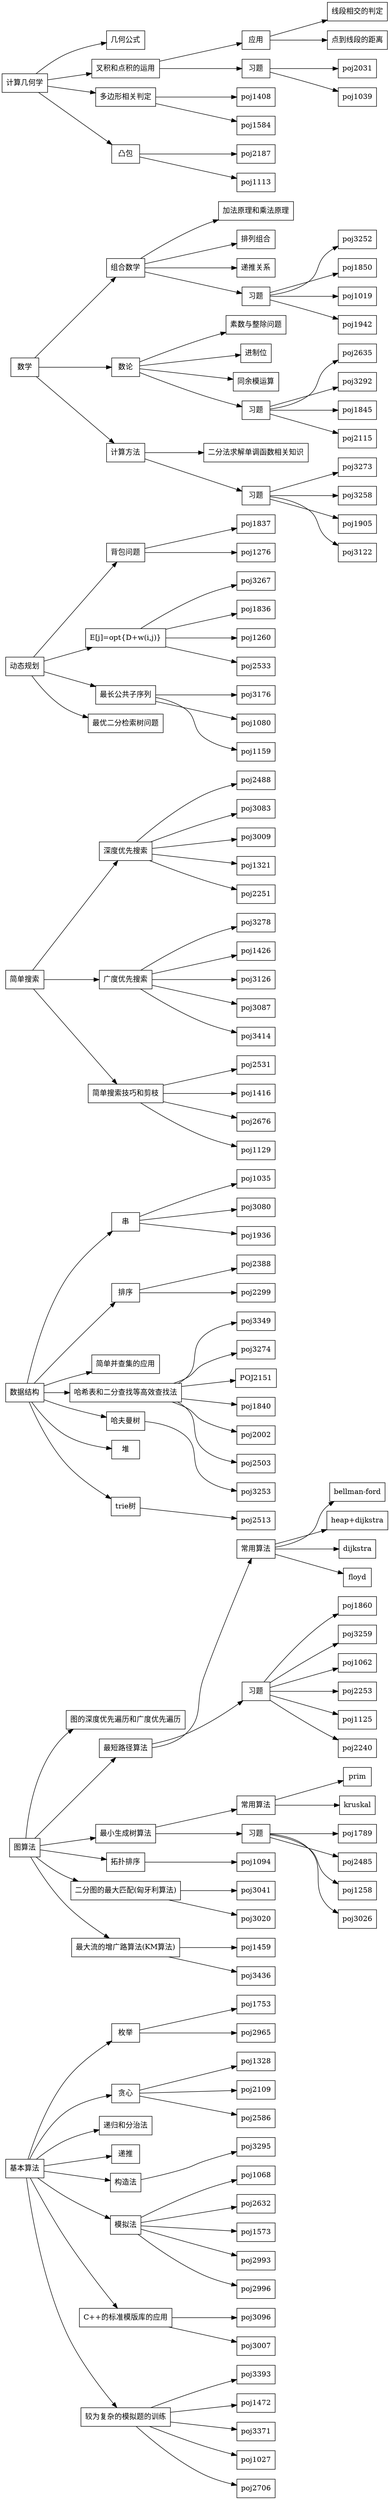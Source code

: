 digraph algorithm {
    node[shape=record]
    rankdir=LR

    subgraph junior { // 校赛及省赛水题难度
        basic[label="基本算法"];
        enumeration[label="枚举"];
        enumeration -> poj1753;
        enumeration -> poj2965;
        greedy[label="贪心"];
        greedy -> poj1328;
        greedy -> poj2109;
        greedy -> poj2586;
        dac[label="递归和分治法"];
        recursion[label="递推"];
        structuring_method[label="构造法"];
        structuring_method -> poj3295;
        simulation[label="模拟法"];
        simulation -> poj1068;
        simulation -> poj2632;
        simulation -> poj1573;
        simulation -> poj2993;
        simulation -> poj2996;

        basic -> enumeration;
        basic -> greedy;
        basic -> dac;
        basic -> recursion;
        basic -> structuring_method;
        basic -> simulation;


        graph_algorithm[label="图算法"];
        dfs_and_bfs[label="图的深度优先遍历和广度优先遍历"];
        shortest_path[label="最短路径算法"];
        bf[label="bellman-ford"];
        hd[label="heap+dijkstra"];
        shortest_path_algorithms[label="常用算法"];
        shortest_path_algorithms -> dijkstra;
        shortest_path_algorithms -> bf;
        shortest_path_algorithms -> floyd;
        shortest_path_algorithms -> hd;
        shortest_path -> shortest_path_algorithms;
        shortest_path_poj[label="习题"];
        shortest_path_poj -> poj1860;
        shortest_path_poj -> poj3259;
        shortest_path_poj -> poj1062;
        shortest_path_poj -> poj2253;
        shortest_path_poj -> poj1125;
        shortest_path_poj -> poj2240;
        shortest_path -> shortest_path_poj;
        minimal_spanning_tree[label="最小生成树算法"];
        minimal_spanning_tree_algorithms[label="常用算法"];
        minimal_spanning_tree_algorithms -> prim;
        minimal_spanning_tree_algorithms -> kruskal;
        minimal_spanning_tree -> minimal_spanning_tree_algorithms;
        minimal_spanning_tree_poj[label="习题"];
        minimal_spanning_tree_poj -> poj1789;
        minimal_spanning_tree_poj -> poj2485;
        minimal_spanning_tree_poj -> poj1258;
        minimal_spanning_tree_poj -> poj3026;
        minimal_spanning_tree -> minimal_spanning_tree_poj;
        topological_sort[label="拓扑排序"];
        topological_sort -> poj1094;
        maximum_bipartite_matching[label="二分图的最大匹配(匈牙利算法)"];
        maximum_bipartite_matching -> poj3041;
        maximum_bipartite_matching -> poj3020;
        maximum_flow[label="最大流的增广路算法(KM算法)"];
        maximum_flow -> poj1459;
        maximum_flow -> poj3436;

        graph_algorithm -> dfs_and_bfs;
        graph_algorithm -> shortest_path;
        graph_algorithm -> minimal_spanning_tree;
        graph_algorithm -> topological_sort;
        graph_algorithm -> maximum_bipartite_matching;
        graph_algorithm -> maximum_flow;


        data_structure[label="数据结构"];
        string[label="串"];
        string -> poj1035;
        string -> poj3080;
        string -> poj1936;
        sort[label="排序"];
        sort -> poj2388;
        sort -> poj2299;
        union_find_sets[label="简单并查集的应用"];
        hash_and_binary[label="哈希表和二分查找等高效查找法"];
        hash_and_binary -> poj3349;
        hash_and_binary -> poj3274;
        hash_and_binary -> POJ2151;
        hash_and_binary -> poj1840;
        hash_and_binary -> poj2002;
        hash_and_binary -> poj2503;
        huffman_tree[label="哈夫曼树"];
        huffman_tree -> poj3253;
        heap[label="堆"];
        trie[label="trie树"];
        trie -> poj2513;

        data_structure -> string;
        data_structure -> sort;
        data_structure -> union_find_sets;
        data_structure -> hash_and_binary;
        data_structure -> huffman_tree;
        data_structure -> heap;
        data_structure -> trie;

        simple_search[label="简单搜索"];
        dfs[label="深度优先搜索"];
        bfs[label="广度优先搜索"];
        search_prune[label="简单搜索技巧和剪枝"];
        dfs -> poj2488;
        dfs -> poj3083;
        dfs -> poj3009;
        dfs -> poj1321;
        dfs -> poj2251;
        bfs -> poj3278;
        bfs -> poj1426;
        bfs -> poj3126;
        bfs -> poj3087;
        bfs -> poj3414;

        search_prune -> poj2531;
        search_prune -> poj1416;
        search_prune -> poj2676;
        search_prune -> poj1129;

        simple_search -> dfs;
        simple_search -> bfs;
        simple_search -> search_prune;

        dynamic_programming[label="动态规划"];
        knapsack_problem[label="背包问题"];
        knapsack_problem -> poj1837;
        knapsack_problem -> poj1276;
        dp2[label="E[j]=opt\{D+w(i,j)\}"];
        dp2 -> poj3267;
        dp2 -> poj1836;
        dp2 -> poj1260;
        dp2 -> poj2533;
        lcs[label="最长公共子序列"];
        lcs -> poj3176;
        lcs -> poj1080;
        lcs -> poj1159;
        optimum_binary_retrieval_tree[label="最优二分检索树问题"];

        dynamic_programming -> knapsack_problem;
        dynamic_programming -> dp2;
        dynamic_programming -> lcs;
        dynamic_programming -> optimum_binary_retrieval_tree;

        maths[label="数学"];
        combinatorial_mathematics[label="组合数学"];
        combinatorial_mathematics -> 加法原理和乘法原理;
        combinatorial_mathematics -> 排列组合;
        combinatorial_mathematics -> 递推关系;
        combinatorial_mathematics_poj[label="习题"];
        combinatorial_mathematics_poj -> poj3252;
        combinatorial_mathematics_poj -> poj1850;
        combinatorial_mathematics_poj -> poj1019;
        combinatorial_mathematics_poj -> poj1942;
        combinatorial_mathematics -> combinatorial_mathematics_poj;
        number_theory[label="数论"];
        number_theory -> 素数与整除问题;
        number_theory -> 进制位;
        number_theory -> 同余模运算;
        number_theory_poj[label="习题"];
        number_theory_poj -> poj2635;
        number_theory_poj -> poj3292;
        number_theory_poj -> poj1845;
        number_theory_poj -> poj2115;
        number_theory -> number_theory_poj;
        computational_method[label="计算方法"];
        computational_method -> 二分法求解单调函数相关知识;
        computational_method_poj[label="习题"];
        computational_method_poj -> poj3273;
        computational_method_poj -> poj3258;
        computational_method_poj -> poj1905;
        computational_method_poj -> poj3122;
        computational_method -> computational_method_poj;
        maths -> combinatorial_mathematics;
        maths -> number_theory;
        maths -> computational_method;


        computational_geometry[label="计算几何学"];
        computational_geometry -> 几何公式;
        cross_dot_product[label="叉积和点积的运用"];
        cross_dot_product_apply[label="应用"];
        cross_dot_product_apply -> 线段相交的判定;
        cross_dot_product_apply -> 点到线段的距离;
        cross_dot_product_poj[label="习题"];
        cross_dot_product_poj -> poj2031;
        cross_dot_product_poj -> poj1039;
        cross_dot_product -> cross_dot_product_apply;
        cross_dot_product -> cross_dot_product_poj;
        polygon_determination[label="多边形相关判定"];
        polygon_determination -> poj1408;
        polygon_determination -> poj1584;
        convex_hull[label="凸包"];
        convex_hull -> poj2187;
        convex_hull -> poj1113;

        computational_geometry -> cross_dot_product;
        computational_geometry -> polygon_determination;
        computational_geometry -> convex_hull;
    }

    subgraph secondary { // 校赛压轴及省赛中等难度
        basic[label="基本算法"];
        stl[label="C++的标准模版库的应用"];
        stl -> poj3096;
        stl -> poj3007;
        simple_algo[label="较为复杂的模拟题的训练"];
        simple_algo -> poj3393;
        simple_algo -> poj1472;
        simple_algo -> poj3371;
        simple_algo -> poj1027;
        simple_algo -> poj2706;

        basic -> stl;
        basic -> simple_algo;
    }

}